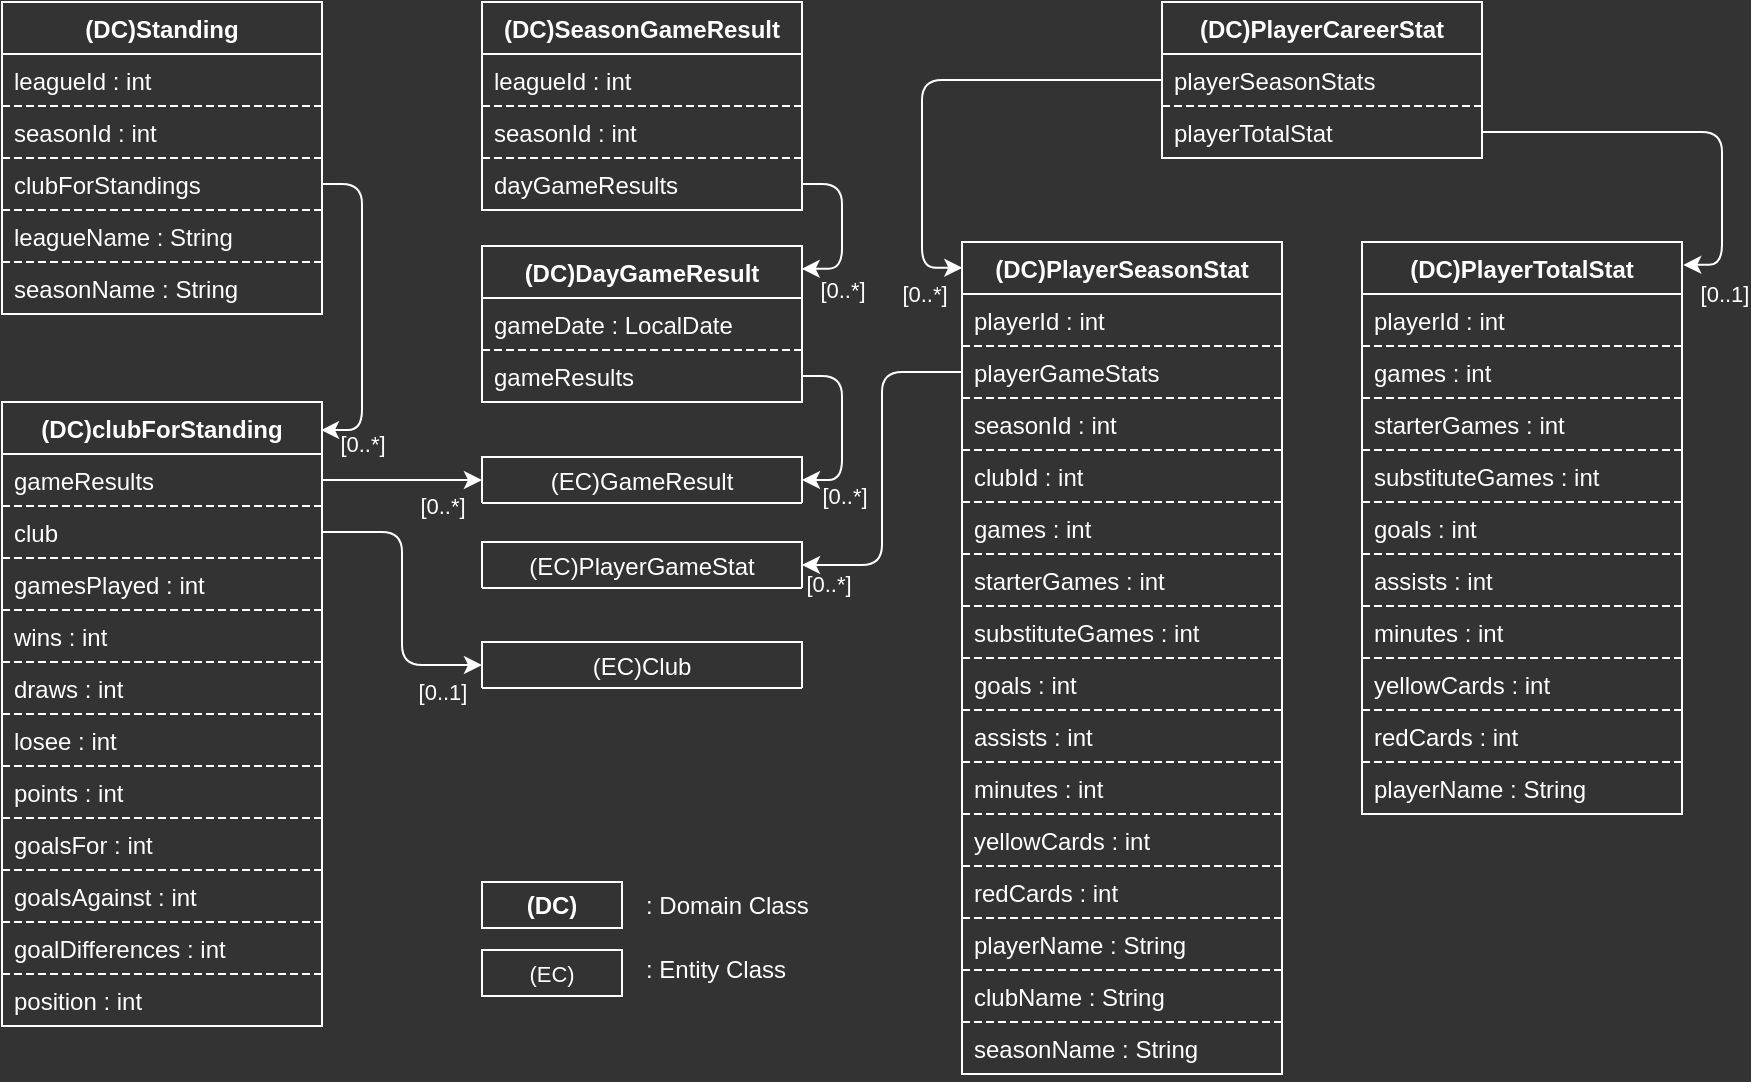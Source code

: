 <mxfile version="24.7.17">
  <diagram id="C5RBs43oDa-KdzZeNtuy" name="Page-1">
    <mxGraphModel dx="880" dy="532" grid="1" gridSize="10" guides="1" tooltips="1" connect="1" arrows="1" fold="1" page="1" pageScale="1" pageWidth="1169" pageHeight="827" background="#333333" math="0" shadow="0">
      <root>
        <mxCell id="WIyWlLk6GJQsqaUBKTNV-0" />
        <mxCell id="WIyWlLk6GJQsqaUBKTNV-1" parent="WIyWlLk6GJQsqaUBKTNV-0" />
        <mxCell id="zkfFHV4jXpPFQw0GAbJ--0" value="(DC)SeasonGameResult" style="swimlane;fontStyle=1;align=center;verticalAlign=top;childLayout=stackLayout;horizontal=1;startSize=26;horizontalStack=0;resizeParent=1;resizeLast=0;collapsible=1;marginBottom=0;rounded=0;shadow=0;strokeWidth=1;fillColor=none;strokeColor=#ffffff;fontColor=#ffffff;" parent="WIyWlLk6GJQsqaUBKTNV-1" vertex="1">
          <mxGeometry x="280" y="40" width="160" height="104" as="geometry">
            <mxRectangle x="230" y="140" width="160" height="26" as="alternateBounds" />
          </mxGeometry>
        </mxCell>
        <mxCell id="zkfFHV4jXpPFQw0GAbJ--2" value="leagueId : int" style="text;align=left;verticalAlign=top;spacingLeft=4;spacingRight=4;overflow=hidden;rotatable=0;points=[[0,0.5],[1,0.5]];portConstraint=eastwest;rounded=0;shadow=0;html=0;fontColor=#ffffff;fontFamily=Helvetica;fontSize=12;strokeColor=#ffffff;dashed=1;" parent="zkfFHV4jXpPFQw0GAbJ--0" vertex="1">
          <mxGeometry y="26" width="160" height="26" as="geometry" />
        </mxCell>
        <mxCell id="zkfFHV4jXpPFQw0GAbJ--3" value="seasonId : int" style="text;align=left;verticalAlign=top;spacingLeft=4;spacingRight=4;overflow=hidden;rotatable=0;points=[[0,0.5],[1,0.5]];portConstraint=eastwest;rounded=0;shadow=0;html=0;fontColor=#ffffff;fontFamily=Helvetica;fontSize=12;strokeColor=#ffffff;dashed=1;" parent="zkfFHV4jXpPFQw0GAbJ--0" vertex="1">
          <mxGeometry y="52" width="160" height="26" as="geometry" />
        </mxCell>
        <mxCell id="zkfFHV4jXpPFQw0GAbJ--1" value="dayGameResults" style="text;align=left;verticalAlign=top;spacingLeft=4;spacingRight=4;overflow=hidden;rotatable=0;points=[[0,0.5],[1,0.5]];portConstraint=eastwest;fontColor=#ffffff;fontFamily=Helvetica;fontSize=12;strokeColor=#ffffff;dashed=1;" parent="zkfFHV4jXpPFQw0GAbJ--0" vertex="1">
          <mxGeometry y="78" width="160" height="26" as="geometry" />
        </mxCell>
        <mxCell id="81xM5wabuhDHvBCPDcSf-0" value="(DC)DayGameResult" style="swimlane;fontStyle=1;align=center;verticalAlign=top;childLayout=stackLayout;horizontal=1;startSize=26;horizontalStack=0;resizeParent=1;resizeLast=0;collapsible=1;marginBottom=0;rounded=0;shadow=0;strokeWidth=1;fillColor=none;strokeColor=#ffffff;fontColor=#ffffff;" parent="WIyWlLk6GJQsqaUBKTNV-1" vertex="1">
          <mxGeometry x="280" y="162" width="160" height="78" as="geometry">
            <mxRectangle x="230" y="140" width="160" height="26" as="alternateBounds" />
          </mxGeometry>
        </mxCell>
        <mxCell id="81xM5wabuhDHvBCPDcSf-1" value="gameDate : LocalDate" style="text;align=left;verticalAlign=top;spacingLeft=4;spacingRight=4;overflow=hidden;rotatable=0;points=[[0,0.5],[1,0.5]];portConstraint=eastwest;fontColor=#ffffff;fontFamily=Helvetica;fontSize=12;strokeColor=#ffffff;dashed=1;" parent="81xM5wabuhDHvBCPDcSf-0" vertex="1">
          <mxGeometry y="26" width="160" height="26" as="geometry" />
        </mxCell>
        <mxCell id="81xM5wabuhDHvBCPDcSf-2" value="gameResults" style="text;align=left;verticalAlign=top;spacingLeft=4;spacingRight=4;overflow=hidden;rotatable=0;points=[[0,0.5],[1,0.5]];portConstraint=eastwest;rounded=0;shadow=0;html=0;fontColor=#ffffff;fontFamily=Helvetica;fontSize=12;strokeColor=#ffffff;dashed=1;" parent="81xM5wabuhDHvBCPDcSf-0" vertex="1">
          <mxGeometry y="52" width="160" height="26" as="geometry" />
        </mxCell>
        <mxCell id="81xM5wabuhDHvBCPDcSf-4" value="(EC)GameResult" style="swimlane;fontStyle=0;align=center;verticalAlign=middle;childLayout=stackLayout;horizontal=1;startSize=26;horizontalStack=0;resizeParent=1;resizeLast=0;collapsible=1;marginBottom=0;rounded=0;shadow=0;strokeWidth=1;fillColor=none;strokeColor=#ffffff;fontColor=#ffffff;fontSize=12;" parent="WIyWlLk6GJQsqaUBKTNV-1" vertex="1">
          <mxGeometry x="280" y="267.5" width="160" height="23" as="geometry">
            <mxRectangle x="230" y="140" width="160" height="26" as="alternateBounds" />
          </mxGeometry>
        </mxCell>
        <mxCell id="81xM5wabuhDHvBCPDcSf-9" value="(EC)Club" style="swimlane;fontStyle=0;align=center;verticalAlign=middle;childLayout=stackLayout;horizontal=1;startSize=26;horizontalStack=0;resizeParent=1;resizeLast=0;collapsible=1;marginBottom=0;rounded=0;shadow=0;strokeWidth=1;fillColor=none;strokeColor=#ffffff;fontColor=#ffffff;fontSize=12;" parent="WIyWlLk6GJQsqaUBKTNV-1" vertex="1">
          <mxGeometry x="280" y="360" width="160" height="23" as="geometry">
            <mxRectangle x="230" y="140" width="160" height="26" as="alternateBounds" />
          </mxGeometry>
        </mxCell>
        <mxCell id="81xM5wabuhDHvBCPDcSf-10" value="(DC)Standing" style="swimlane;fontStyle=1;align=center;verticalAlign=top;childLayout=stackLayout;horizontal=1;startSize=26;horizontalStack=0;resizeParent=1;resizeLast=0;collapsible=1;marginBottom=0;rounded=0;shadow=0;strokeWidth=1;fillColor=none;strokeColor=#ffffff;fontColor=#ffffff;" parent="WIyWlLk6GJQsqaUBKTNV-1" vertex="1">
          <mxGeometry x="40" y="40" width="160" height="156" as="geometry">
            <mxRectangle x="230" y="140" width="160" height="26" as="alternateBounds" />
          </mxGeometry>
        </mxCell>
        <mxCell id="81xM5wabuhDHvBCPDcSf-11" value="leagueId : int" style="text;align=left;verticalAlign=top;spacingLeft=4;spacingRight=4;overflow=hidden;rotatable=0;points=[[0,0.5],[1,0.5]];portConstraint=eastwest;fontColor=#ffffff;strokeColor=#ffffff;dashed=1;strokeWidth=1;" parent="81xM5wabuhDHvBCPDcSf-10" vertex="1">
          <mxGeometry y="26" width="160" height="26" as="geometry" />
        </mxCell>
        <mxCell id="81xM5wabuhDHvBCPDcSf-12" value="seasonId : int" style="text;align=left;verticalAlign=top;spacingLeft=4;spacingRight=4;overflow=hidden;rotatable=0;points=[[0,0.5],[1,0.5]];portConstraint=eastwest;rounded=0;shadow=0;html=0;fontColor=#ffffff;fontFamily=Helvetica;fontSize=12;strokeColor=#ffffff;dashed=1;" parent="81xM5wabuhDHvBCPDcSf-10" vertex="1">
          <mxGeometry y="52" width="160" height="26" as="geometry" />
        </mxCell>
        <mxCell id="81xM5wabuhDHvBCPDcSf-13" value="clubForStandings" style="text;align=left;verticalAlign=top;spacingLeft=4;spacingRight=4;overflow=hidden;rotatable=0;points=[[0,0.5],[1,0.5]];portConstraint=eastwest;rounded=0;shadow=0;html=0;fontColor=#ffffff;fontFamily=Helvetica;fontSize=12;strokeColor=#ffffff;dashed=1;" parent="81xM5wabuhDHvBCPDcSf-10" vertex="1">
          <mxGeometry y="78" width="160" height="26" as="geometry" />
        </mxCell>
        <mxCell id="81xM5wabuhDHvBCPDcSf-14" value="leagueName : String" style="text;align=left;verticalAlign=top;spacingLeft=4;spacingRight=4;overflow=hidden;rotatable=0;points=[[0,0.5],[1,0.5]];portConstraint=eastwest;rounded=0;shadow=0;html=0;fontColor=#ffffff;fontFamily=Helvetica;fontSize=12;strokeColor=#ffffff;dashed=1;" parent="81xM5wabuhDHvBCPDcSf-10" vertex="1">
          <mxGeometry y="104" width="160" height="26" as="geometry" />
        </mxCell>
        <mxCell id="81xM5wabuhDHvBCPDcSf-15" value="seasonName : String" style="text;align=left;verticalAlign=top;spacingLeft=4;spacingRight=4;overflow=hidden;rotatable=0;points=[[0,0.5],[1,0.5]];portConstraint=eastwest;rounded=0;shadow=0;html=0;fontColor=#ffffff;fontFamily=Helvetica;fontSize=12;strokeColor=#ffffff;dashed=1;" parent="81xM5wabuhDHvBCPDcSf-10" vertex="1">
          <mxGeometry y="130" width="160" height="26" as="geometry" />
        </mxCell>
        <mxCell id="81xM5wabuhDHvBCPDcSf-16" value="(DC)clubForStanding" style="swimlane;fontStyle=1;align=center;verticalAlign=top;childLayout=stackLayout;horizontal=1;startSize=26;horizontalStack=0;resizeParent=1;resizeLast=0;collapsible=1;marginBottom=0;rounded=0;shadow=0;strokeWidth=1;fillColor=none;strokeColor=#ffffff;fontColor=#ffffff;" parent="WIyWlLk6GJQsqaUBKTNV-1" vertex="1">
          <mxGeometry x="40" y="240" width="160" height="312" as="geometry">
            <mxRectangle x="230" y="140" width="160" height="26" as="alternateBounds" />
          </mxGeometry>
        </mxCell>
        <mxCell id="81xM5wabuhDHvBCPDcSf-17" value="gameResults" style="text;align=left;verticalAlign=top;spacingLeft=4;spacingRight=4;overflow=hidden;rotatable=0;points=[[0,0.5],[1,0.5]];portConstraint=eastwest;fontColor=#ffffff;fontFamily=Helvetica;fontSize=12;strokeColor=#ffffff;dashed=1;" parent="81xM5wabuhDHvBCPDcSf-16" vertex="1">
          <mxGeometry y="26" width="160" height="26" as="geometry" />
        </mxCell>
        <mxCell id="81xM5wabuhDHvBCPDcSf-18" value="club" style="text;align=left;verticalAlign=top;spacingLeft=4;spacingRight=4;overflow=hidden;rotatable=0;points=[[0,0.5],[1,0.5]];portConstraint=eastwest;rounded=0;shadow=0;html=0;fontColor=#ffffff;fontFamily=Helvetica;fontSize=12;strokeColor=#ffffff;dashed=1;" parent="81xM5wabuhDHvBCPDcSf-16" vertex="1">
          <mxGeometry y="52" width="160" height="26" as="geometry" />
        </mxCell>
        <mxCell id="81xM5wabuhDHvBCPDcSf-33" value="gamesPlayed : int" style="text;align=left;verticalAlign=top;spacingLeft=4;spacingRight=4;overflow=hidden;rotatable=0;points=[[0,0.5],[1,0.5]];portConstraint=eastwest;rounded=0;shadow=0;html=0;fontColor=#ffffff;fontFamily=Helvetica;fontSize=12;strokeColor=#ffffff;dashed=1;" parent="81xM5wabuhDHvBCPDcSf-16" vertex="1">
          <mxGeometry y="78" width="160" height="26" as="geometry" />
        </mxCell>
        <mxCell id="81xM5wabuhDHvBCPDcSf-19" value="wins : int" style="text;align=left;verticalAlign=top;spacingLeft=4;spacingRight=4;overflow=hidden;rotatable=0;points=[[0,0.5],[1,0.5]];portConstraint=eastwest;rounded=0;shadow=0;html=0;fontColor=#ffffff;fontFamily=Helvetica;fontSize=12;strokeColor=#ffffff;dashed=1;" parent="81xM5wabuhDHvBCPDcSf-16" vertex="1">
          <mxGeometry y="104" width="160" height="26" as="geometry" />
        </mxCell>
        <mxCell id="81xM5wabuhDHvBCPDcSf-20" value="draws : int" style="text;align=left;verticalAlign=top;spacingLeft=4;spacingRight=4;overflow=hidden;rotatable=0;points=[[0,0.5],[1,0.5]];portConstraint=eastwest;rounded=0;shadow=0;html=0;fontColor=#ffffff;fontFamily=Helvetica;fontSize=12;strokeColor=#ffffff;dashed=1;" parent="81xM5wabuhDHvBCPDcSf-16" vertex="1">
          <mxGeometry y="130" width="160" height="26" as="geometry" />
        </mxCell>
        <mxCell id="81xM5wabuhDHvBCPDcSf-21" value="losee : int" style="text;align=left;verticalAlign=top;spacingLeft=4;spacingRight=4;overflow=hidden;rotatable=0;points=[[0,0.5],[1,0.5]];portConstraint=eastwest;rounded=0;shadow=0;html=0;fontColor=#ffffff;fontFamily=Helvetica;fontSize=12;strokeColor=#ffffff;dashed=1;" parent="81xM5wabuhDHvBCPDcSf-16" vertex="1">
          <mxGeometry y="156" width="160" height="26" as="geometry" />
        </mxCell>
        <mxCell id="81xM5wabuhDHvBCPDcSf-29" value="points : int" style="text;align=left;verticalAlign=top;spacingLeft=4;spacingRight=4;overflow=hidden;rotatable=0;points=[[0,0.5],[1,0.5]];portConstraint=eastwest;rounded=0;shadow=0;html=0;fontColor=#ffffff;fontFamily=Helvetica;fontSize=12;strokeColor=#ffffff;dashed=1;" parent="81xM5wabuhDHvBCPDcSf-16" vertex="1">
          <mxGeometry y="182" width="160" height="26" as="geometry" />
        </mxCell>
        <mxCell id="81xM5wabuhDHvBCPDcSf-30" value="goalsFor : int" style="text;align=left;verticalAlign=top;spacingLeft=4;spacingRight=4;overflow=hidden;rotatable=0;points=[[0,0.5],[1,0.5]];portConstraint=eastwest;rounded=0;shadow=0;html=0;fontColor=#ffffff;fontFamily=Helvetica;fontSize=12;strokeColor=#ffffff;dashed=1;" parent="81xM5wabuhDHvBCPDcSf-16" vertex="1">
          <mxGeometry y="208" width="160" height="26" as="geometry" />
        </mxCell>
        <mxCell id="81xM5wabuhDHvBCPDcSf-28" value="goalsAgainst : int" style="text;align=left;verticalAlign=top;spacingLeft=4;spacingRight=4;overflow=hidden;rotatable=0;points=[[0,0.5],[1,0.5]];portConstraint=eastwest;rounded=0;shadow=0;html=0;fontColor=#ffffff;fontFamily=Helvetica;fontSize=12;strokeColor=#ffffff;dashed=1;" parent="81xM5wabuhDHvBCPDcSf-16" vertex="1">
          <mxGeometry y="234" width="160" height="26" as="geometry" />
        </mxCell>
        <mxCell id="81xM5wabuhDHvBCPDcSf-32" value="goalDifferences : int" style="text;align=left;verticalAlign=top;spacingLeft=4;spacingRight=4;overflow=hidden;rotatable=0;points=[[0,0.5],[1,0.5]];portConstraint=eastwest;rounded=0;shadow=0;html=0;fontColor=#ffffff;fontFamily=Helvetica;fontSize=12;strokeColor=#ffffff;dashed=1;" parent="81xM5wabuhDHvBCPDcSf-16" vertex="1">
          <mxGeometry y="260" width="160" height="26" as="geometry" />
        </mxCell>
        <mxCell id="81xM5wabuhDHvBCPDcSf-31" value="position : int" style="text;align=left;verticalAlign=top;spacingLeft=4;spacingRight=4;overflow=hidden;rotatable=0;points=[[0,0.5],[1,0.5]];portConstraint=eastwest;rounded=0;shadow=0;html=0;fontColor=#ffffff;fontFamily=Helvetica;fontSize=12;strokeColor=#ffffff;dashed=1;" parent="81xM5wabuhDHvBCPDcSf-16" vertex="1">
          <mxGeometry y="286" width="160" height="26" as="geometry" />
        </mxCell>
        <mxCell id="81xM5wabuhDHvBCPDcSf-38" value="(DC)PlayerSeasonStat" style="swimlane;fontStyle=1;align=center;verticalAlign=top;childLayout=stackLayout;horizontal=1;startSize=26;horizontalStack=0;resizeParent=1;resizeLast=0;collapsible=1;marginBottom=0;rounded=0;shadow=0;strokeWidth=1;fillColor=none;strokeColor=#ffffff;fontColor=#ffffff;" parent="WIyWlLk6GJQsqaUBKTNV-1" vertex="1">
          <mxGeometry x="520" y="160" width="160" height="416" as="geometry">
            <mxRectangle x="230" y="140" width="160" height="26" as="alternateBounds" />
          </mxGeometry>
        </mxCell>
        <mxCell id="81xM5wabuhDHvBCPDcSf-39" value="playerId : int" style="text;align=left;verticalAlign=top;spacingLeft=4;spacingRight=4;overflow=hidden;rotatable=0;points=[[0,0.5],[1,0.5]];portConstraint=eastwest;fontColor=#ffffff;fontFamily=Helvetica;fontSize=12;strokeColor=#ffffff;dashed=1;" parent="81xM5wabuhDHvBCPDcSf-38" vertex="1">
          <mxGeometry y="26" width="160" height="26" as="geometry" />
        </mxCell>
        <mxCell id="81xM5wabuhDHvBCPDcSf-40" value="playerGameStats" style="text;align=left;verticalAlign=top;spacingLeft=4;spacingRight=4;overflow=hidden;rotatable=0;points=[[0,0.5],[1,0.5]];portConstraint=eastwest;rounded=0;shadow=0;html=0;fontColor=#ffffff;fontFamily=Helvetica;fontSize=12;strokeColor=#ffffff;dashed=1;" parent="81xM5wabuhDHvBCPDcSf-38" vertex="1">
          <mxGeometry y="52" width="160" height="26" as="geometry" />
        </mxCell>
        <mxCell id="81xM5wabuhDHvBCPDcSf-41" value="seasonId : int" style="text;align=left;verticalAlign=top;spacingLeft=4;spacingRight=4;overflow=hidden;rotatable=0;points=[[0,0.5],[1,0.5]];portConstraint=eastwest;rounded=0;shadow=0;html=0;fontColor=#ffffff;fontFamily=Helvetica;fontSize=12;strokeColor=#ffffff;dashed=1;" parent="81xM5wabuhDHvBCPDcSf-38" vertex="1">
          <mxGeometry y="78" width="160" height="26" as="geometry" />
        </mxCell>
        <mxCell id="81xM5wabuhDHvBCPDcSf-42" value="clubId : int" style="text;align=left;verticalAlign=top;spacingLeft=4;spacingRight=4;overflow=hidden;rotatable=0;points=[[0,0.5],[1,0.5]];portConstraint=eastwest;rounded=0;shadow=0;html=0;fontColor=#ffffff;fontFamily=Helvetica;fontSize=12;strokeColor=#ffffff;dashed=1;" parent="81xM5wabuhDHvBCPDcSf-38" vertex="1">
          <mxGeometry y="104" width="160" height="26" as="geometry" />
        </mxCell>
        <mxCell id="81xM5wabuhDHvBCPDcSf-43" value="games : int" style="text;align=left;verticalAlign=top;spacingLeft=4;spacingRight=4;overflow=hidden;rotatable=0;points=[[0,0.5],[1,0.5]];portConstraint=eastwest;rounded=0;shadow=0;html=0;fontColor=#ffffff;fontFamily=Helvetica;fontSize=12;strokeColor=#ffffff;dashed=1;" parent="81xM5wabuhDHvBCPDcSf-38" vertex="1">
          <mxGeometry y="130" width="160" height="26" as="geometry" />
        </mxCell>
        <mxCell id="81xM5wabuhDHvBCPDcSf-44" value="starterGames : int" style="text;align=left;verticalAlign=top;spacingLeft=4;spacingRight=4;overflow=hidden;rotatable=0;points=[[0,0.5],[1,0.5]];portConstraint=eastwest;rounded=0;shadow=0;html=0;fontColor=#ffffff;fontFamily=Helvetica;fontSize=12;strokeColor=#ffffff;dashed=1;" parent="81xM5wabuhDHvBCPDcSf-38" vertex="1">
          <mxGeometry y="156" width="160" height="26" as="geometry" />
        </mxCell>
        <mxCell id="81xM5wabuhDHvBCPDcSf-45" value="substituteGames : int" style="text;align=left;verticalAlign=top;spacingLeft=4;spacingRight=4;overflow=hidden;rotatable=0;points=[[0,0.5],[1,0.5]];portConstraint=eastwest;rounded=0;shadow=0;html=0;fontColor=#ffffff;fontFamily=Helvetica;fontSize=12;strokeColor=#ffffff;dashed=1;" parent="81xM5wabuhDHvBCPDcSf-38" vertex="1">
          <mxGeometry y="182" width="160" height="26" as="geometry" />
        </mxCell>
        <mxCell id="81xM5wabuhDHvBCPDcSf-46" value="goals : int" style="text;align=left;verticalAlign=top;spacingLeft=4;spacingRight=4;overflow=hidden;rotatable=0;points=[[0,0.5],[1,0.5]];portConstraint=eastwest;rounded=0;shadow=0;html=0;fontColor=#ffffff;fontFamily=Helvetica;fontSize=12;strokeColor=#ffffff;dashed=1;" parent="81xM5wabuhDHvBCPDcSf-38" vertex="1">
          <mxGeometry y="208" width="160" height="26" as="geometry" />
        </mxCell>
        <mxCell id="81xM5wabuhDHvBCPDcSf-47" value="assists : int" style="text;align=left;verticalAlign=top;spacingLeft=4;spacingRight=4;overflow=hidden;rotatable=0;points=[[0,0.5],[1,0.5]];portConstraint=eastwest;rounded=0;shadow=0;html=0;fontColor=#ffffff;fontFamily=Helvetica;fontSize=12;strokeColor=#ffffff;dashed=1;" parent="81xM5wabuhDHvBCPDcSf-38" vertex="1">
          <mxGeometry y="234" width="160" height="26" as="geometry" />
        </mxCell>
        <mxCell id="81xM5wabuhDHvBCPDcSf-48" value="minutes : int" style="text;align=left;verticalAlign=top;spacingLeft=4;spacingRight=4;overflow=hidden;rotatable=0;points=[[0,0.5],[1,0.5]];portConstraint=eastwest;rounded=0;shadow=0;html=0;fontColor=#ffffff;fontFamily=Helvetica;fontSize=12;strokeColor=#ffffff;dashed=1;" parent="81xM5wabuhDHvBCPDcSf-38" vertex="1">
          <mxGeometry y="260" width="160" height="26" as="geometry" />
        </mxCell>
        <mxCell id="81xM5wabuhDHvBCPDcSf-49" value="yellowCards : int" style="text;align=left;verticalAlign=top;spacingLeft=4;spacingRight=4;overflow=hidden;rotatable=0;points=[[0,0.5],[1,0.5]];portConstraint=eastwest;rounded=0;shadow=0;html=0;fontColor=#ffffff;fontFamily=Helvetica;fontSize=12;strokeColor=#ffffff;dashed=1;" parent="81xM5wabuhDHvBCPDcSf-38" vertex="1">
          <mxGeometry y="286" width="160" height="26" as="geometry" />
        </mxCell>
        <mxCell id="81xM5wabuhDHvBCPDcSf-53" value="redCards : int" style="text;align=left;verticalAlign=top;spacingLeft=4;spacingRight=4;overflow=hidden;rotatable=0;points=[[0,0.5],[1,0.5]];portConstraint=eastwest;rounded=0;shadow=0;html=0;fontColor=#ffffff;fontFamily=Helvetica;fontSize=12;strokeColor=#ffffff;dashed=1;" parent="81xM5wabuhDHvBCPDcSf-38" vertex="1">
          <mxGeometry y="312" width="160" height="26" as="geometry" />
        </mxCell>
        <mxCell id="81xM5wabuhDHvBCPDcSf-52" value="playerName : String" style="text;align=left;verticalAlign=top;spacingLeft=4;spacingRight=4;overflow=hidden;rotatable=0;points=[[0,0.5],[1,0.5]];portConstraint=eastwest;rounded=0;shadow=0;html=0;fontColor=#ffffff;fontFamily=Helvetica;fontSize=12;strokeColor=#ffffff;dashed=1;" parent="81xM5wabuhDHvBCPDcSf-38" vertex="1">
          <mxGeometry y="338" width="160" height="26" as="geometry" />
        </mxCell>
        <mxCell id="81xM5wabuhDHvBCPDcSf-50" value="clubName : String" style="text;align=left;verticalAlign=top;spacingLeft=4;spacingRight=4;overflow=hidden;rotatable=0;points=[[0,0.5],[1,0.5]];portConstraint=eastwest;rounded=0;shadow=0;html=0;fontColor=#ffffff;fontFamily=Helvetica;fontSize=12;strokeColor=#ffffff;dashed=1;" parent="81xM5wabuhDHvBCPDcSf-38" vertex="1">
          <mxGeometry y="364" width="160" height="26" as="geometry" />
        </mxCell>
        <mxCell id="81xM5wabuhDHvBCPDcSf-51" value="seasonName : String" style="text;align=left;verticalAlign=top;spacingLeft=4;spacingRight=4;overflow=hidden;rotatable=0;points=[[0,0.5],[1,0.5]];portConstraint=eastwest;rounded=0;shadow=0;html=0;fontColor=#ffffff;fontFamily=Helvetica;fontSize=12;strokeColor=#ffffff;dashed=1;" parent="81xM5wabuhDHvBCPDcSf-38" vertex="1">
          <mxGeometry y="390" width="160" height="26" as="geometry" />
        </mxCell>
        <mxCell id="81xM5wabuhDHvBCPDcSf-54" value="(EC)PlayerGameStat" style="swimlane;fontStyle=0;align=center;verticalAlign=middle;childLayout=stackLayout;horizontal=1;startSize=26;horizontalStack=0;resizeParent=1;resizeLast=0;collapsible=1;marginBottom=0;rounded=0;shadow=0;strokeWidth=1;fillColor=none;strokeColor=#ffffff;fontColor=#ffffff;fontSize=12;" parent="WIyWlLk6GJQsqaUBKTNV-1" vertex="1">
          <mxGeometry x="280" y="310" width="160" height="23" as="geometry">
            <mxRectangle x="230" y="140" width="160" height="26" as="alternateBounds" />
          </mxGeometry>
        </mxCell>
        <mxCell id="Y1F86ggUAQXtHO70jQLn-0" style="edgeStyle=orthogonalEdgeStyle;rounded=1;orthogonalLoop=1;jettySize=auto;html=1;exitX=1;exitY=0.5;exitDx=0;exitDy=0;entryX=0;entryY=0.5;entryDx=0;entryDy=0;fontColor=#ffffff;strokeColor=#ffffff;curved=0;" parent="WIyWlLk6GJQsqaUBKTNV-1" source="81xM5wabuhDHvBCPDcSf-17" target="81xM5wabuhDHvBCPDcSf-4" edge="1">
          <mxGeometry relative="1" as="geometry" />
        </mxCell>
        <mxCell id="Y1F86ggUAQXtHO70jQLn-10" value="[0..*]" style="edgeLabel;html=1;align=center;verticalAlign=middle;resizable=0;points=[];fontColor=#ffffff;labelBackgroundColor=none;" parent="Y1F86ggUAQXtHO70jQLn-0" vertex="1" connectable="0">
          <mxGeometry x="0.625" relative="1" as="geometry">
            <mxPoint x="-5" y="13" as="offset" />
          </mxGeometry>
        </mxCell>
        <mxCell id="Y1F86ggUAQXtHO70jQLn-1" style="edgeStyle=orthogonalEdgeStyle;rounded=1;orthogonalLoop=1;jettySize=auto;html=1;exitX=1;exitY=0.5;exitDx=0;exitDy=0;entryX=0;entryY=0.5;entryDx=0;entryDy=0;fontColor=#ffffff;strokeColor=#ffffff;curved=0;" parent="WIyWlLk6GJQsqaUBKTNV-1" source="81xM5wabuhDHvBCPDcSf-18" target="81xM5wabuhDHvBCPDcSf-9" edge="1">
          <mxGeometry relative="1" as="geometry" />
        </mxCell>
        <mxCell id="Y1F86ggUAQXtHO70jQLn-9" value="[0..1]" style="edgeLabel;html=1;align=center;verticalAlign=middle;resizable=0;points=[];fontColor=#ffffff;labelBackgroundColor=none;" parent="Y1F86ggUAQXtHO70jQLn-1" vertex="1" connectable="0">
          <mxGeometry x="0.644" y="-1" relative="1" as="geometry">
            <mxPoint x="6" y="12" as="offset" />
          </mxGeometry>
        </mxCell>
        <mxCell id="Y1F86ggUAQXtHO70jQLn-2" style="edgeStyle=orthogonalEdgeStyle;rounded=1;orthogonalLoop=1;jettySize=auto;html=1;exitX=0;exitY=0.5;exitDx=0;exitDy=0;entryX=1;entryY=0.5;entryDx=0;entryDy=0;fontColor=#ffffff;strokeColor=#FFFFFF;curved=0;" parent="WIyWlLk6GJQsqaUBKTNV-1" source="81xM5wabuhDHvBCPDcSf-40" target="81xM5wabuhDHvBCPDcSf-54" edge="1">
          <mxGeometry relative="1" as="geometry" />
        </mxCell>
        <mxCell id="Y1F86ggUAQXtHO70jQLn-11" value="[0..*]" style="edgeLabel;html=1;align=center;verticalAlign=middle;resizable=0;points=[];fontColor=#ffffff;labelBackgroundColor=none;labelBorderColor=none;" parent="Y1F86ggUAQXtHO70jQLn-2" vertex="1" connectable="0">
          <mxGeometry x="0.918" y="1" relative="1" as="geometry">
            <mxPoint x="6" y="8" as="offset" />
          </mxGeometry>
        </mxCell>
        <mxCell id="Y1F86ggUAQXtHO70jQLn-3" style="edgeStyle=orthogonalEdgeStyle;rounded=1;orthogonalLoop=1;jettySize=auto;html=1;exitX=1;exitY=0.5;exitDx=0;exitDy=0;entryX=1;entryY=0.5;entryDx=0;entryDy=0;fontColor=#ffffff;strokeColor=#FFFFFF;curved=0;" parent="WIyWlLk6GJQsqaUBKTNV-1" source="81xM5wabuhDHvBCPDcSf-2" target="81xM5wabuhDHvBCPDcSf-4" edge="1">
          <mxGeometry relative="1" as="geometry" />
        </mxCell>
        <mxCell id="Y1F86ggUAQXtHO70jQLn-12" value="[0..*]" style="edgeLabel;html=1;align=center;verticalAlign=middle;resizable=0;points=[];fontColor=#ffffff;labelBackgroundColor=none;" parent="Y1F86ggUAQXtHO70jQLn-3" vertex="1" connectable="0">
          <mxGeometry x="0.666" y="1" relative="1" as="geometry">
            <mxPoint x="5" y="7" as="offset" />
          </mxGeometry>
        </mxCell>
        <mxCell id="Y1F86ggUAQXtHO70jQLn-5" style="edgeStyle=orthogonalEdgeStyle;rounded=1;orthogonalLoop=1;jettySize=auto;html=1;exitX=1;exitY=0.5;exitDx=0;exitDy=0;entryX=0.999;entryY=0.146;entryDx=0;entryDy=0;entryPerimeter=0;fontColor=#ffffff;strokeColor=#FFFFFF;curved=0;" parent="WIyWlLk6GJQsqaUBKTNV-1" source="zkfFHV4jXpPFQw0GAbJ--1" target="81xM5wabuhDHvBCPDcSf-0" edge="1">
          <mxGeometry relative="1" as="geometry" />
        </mxCell>
        <mxCell id="Y1F86ggUAQXtHO70jQLn-13" value="[0..*]" style="edgeLabel;html=1;align=center;verticalAlign=middle;resizable=0;points=[];fontColor=#ffffff;labelBackgroundColor=none;" parent="Y1F86ggUAQXtHO70jQLn-5" vertex="1" connectable="0">
          <mxGeometry x="0.622" y="1" relative="1" as="geometry">
            <mxPoint x="4" y="9" as="offset" />
          </mxGeometry>
        </mxCell>
        <mxCell id="Y1F86ggUAQXtHO70jQLn-7" style="edgeStyle=orthogonalEdgeStyle;rounded=1;orthogonalLoop=1;jettySize=auto;html=1;exitX=1;exitY=0.5;exitDx=0;exitDy=0;entryX=0.997;entryY=0.045;entryDx=0;entryDy=0;entryPerimeter=0;fontColor=#ffffff;strokeColor=#ffffff;curved=0;" parent="WIyWlLk6GJQsqaUBKTNV-1" source="81xM5wabuhDHvBCPDcSf-13" target="81xM5wabuhDHvBCPDcSf-16" edge="1">
          <mxGeometry relative="1" as="geometry" />
        </mxCell>
        <mxCell id="Y1F86ggUAQXtHO70jQLn-8" value="[0..*]" style="edgeLabel;html=1;align=center;verticalAlign=middle;resizable=0;points=[];fontColor=#ffffff;labelBackgroundColor=none;" parent="Y1F86ggUAQXtHO70jQLn-7" vertex="1" connectable="0">
          <mxGeometry x="-0.183" y="-3" relative="1" as="geometry">
            <mxPoint x="3" y="83" as="offset" />
          </mxGeometry>
        </mxCell>
        <mxCell id="3ealdFFRiOhIiaUGkkmM-0" value="" style="group" parent="WIyWlLk6GJQsqaUBKTNV-1" vertex="1" connectable="0">
          <mxGeometry x="280" y="480" width="180" height="58" as="geometry" />
        </mxCell>
        <mxCell id="81xM5wabuhDHvBCPDcSf-68" value="&lt;span&gt;(DC)&lt;/span&gt;" style="rounded=0;whiteSpace=wrap;html=1;fillColor=none;strokeColor=#ffffff;fontColor=#ffffff;fontStyle=1" parent="3ealdFFRiOhIiaUGkkmM-0" vertex="1">
          <mxGeometry width="70" height="23" as="geometry" />
        </mxCell>
        <mxCell id="81xM5wabuhDHvBCPDcSf-71" value=": Domain Class" style="rounded=0;whiteSpace=wrap;html=1;align=left;strokeColor=#202020;fillColor=#202020;strokeWidth=0;fontColor=#ffffff;opacity=0;" parent="3ealdFFRiOhIiaUGkkmM-0" vertex="1">
          <mxGeometry x="80" y="-0.5" width="100" height="24" as="geometry" />
        </mxCell>
        <mxCell id="81xM5wabuhDHvBCPDcSf-70" value="(EC)" style="rounded=0;whiteSpace=wrap;html=1;fillColor=none;strokeColor=#ffffff;fontColor=#ffffff;fontSize=11;" parent="3ealdFFRiOhIiaUGkkmM-0" vertex="1">
          <mxGeometry y="34" width="70" height="23" as="geometry" />
        </mxCell>
        <mxCell id="81xM5wabuhDHvBCPDcSf-72" value=": Entity Class" style="rounded=0;whiteSpace=wrap;html=1;align=left;strokeColor=#202020;fillColor=#202020;fontColor=#ffffff;opacity=0;fontSize=12;" parent="3ealdFFRiOhIiaUGkkmM-0" vertex="1">
          <mxGeometry x="80" y="32" width="100" height="24" as="geometry" />
        </mxCell>
        <mxCell id="B4OUQk_qOOrL0zs3mZ5u-0" value="(DC)PlayerTotalStat" style="swimlane;fontStyle=1;align=center;verticalAlign=top;childLayout=stackLayout;horizontal=1;startSize=26;horizontalStack=0;resizeParent=1;resizeLast=0;collapsible=1;marginBottom=0;rounded=0;shadow=0;strokeWidth=1;fillColor=none;strokeColor=#ffffff;fontColor=#ffffff;" parent="WIyWlLk6GJQsqaUBKTNV-1" vertex="1">
          <mxGeometry x="720" y="160" width="160" height="286" as="geometry">
            <mxRectangle x="230" y="140" width="160" height="26" as="alternateBounds" />
          </mxGeometry>
        </mxCell>
        <mxCell id="B4OUQk_qOOrL0zs3mZ5u-1" value="playerId : int" style="text;align=left;verticalAlign=top;spacingLeft=4;spacingRight=4;overflow=hidden;rotatable=0;points=[[0,0.5],[1,0.5]];portConstraint=eastwest;fontColor=#ffffff;fontFamily=Helvetica;fontSize=12;strokeColor=#ffffff;dashed=1;" parent="B4OUQk_qOOrL0zs3mZ5u-0" vertex="1">
          <mxGeometry y="26" width="160" height="26" as="geometry" />
        </mxCell>
        <mxCell id="B4OUQk_qOOrL0zs3mZ5u-5" value="games : int" style="text;align=left;verticalAlign=top;spacingLeft=4;spacingRight=4;overflow=hidden;rotatable=0;points=[[0,0.5],[1,0.5]];portConstraint=eastwest;rounded=0;shadow=0;html=0;fontColor=#ffffff;fontFamily=Helvetica;fontSize=12;strokeColor=#ffffff;dashed=1;" parent="B4OUQk_qOOrL0zs3mZ5u-0" vertex="1">
          <mxGeometry y="52" width="160" height="26" as="geometry" />
        </mxCell>
        <mxCell id="B4OUQk_qOOrL0zs3mZ5u-6" value="starterGames : int" style="text;align=left;verticalAlign=top;spacingLeft=4;spacingRight=4;overflow=hidden;rotatable=0;points=[[0,0.5],[1,0.5]];portConstraint=eastwest;rounded=0;shadow=0;html=0;fontColor=#ffffff;fontFamily=Helvetica;fontSize=12;strokeColor=#ffffff;dashed=1;" parent="B4OUQk_qOOrL0zs3mZ5u-0" vertex="1">
          <mxGeometry y="78" width="160" height="26" as="geometry" />
        </mxCell>
        <mxCell id="B4OUQk_qOOrL0zs3mZ5u-7" value="substituteGames : int" style="text;align=left;verticalAlign=top;spacingLeft=4;spacingRight=4;overflow=hidden;rotatable=0;points=[[0,0.5],[1,0.5]];portConstraint=eastwest;rounded=0;shadow=0;html=0;fontColor=#ffffff;fontFamily=Helvetica;fontSize=12;strokeColor=#ffffff;dashed=1;" parent="B4OUQk_qOOrL0zs3mZ5u-0" vertex="1">
          <mxGeometry y="104" width="160" height="26" as="geometry" />
        </mxCell>
        <mxCell id="B4OUQk_qOOrL0zs3mZ5u-8" value="goals : int" style="text;align=left;verticalAlign=top;spacingLeft=4;spacingRight=4;overflow=hidden;rotatable=0;points=[[0,0.5],[1,0.5]];portConstraint=eastwest;rounded=0;shadow=0;html=0;fontColor=#ffffff;fontFamily=Helvetica;fontSize=12;strokeColor=#ffffff;dashed=1;" parent="B4OUQk_qOOrL0zs3mZ5u-0" vertex="1">
          <mxGeometry y="130" width="160" height="26" as="geometry" />
        </mxCell>
        <mxCell id="B4OUQk_qOOrL0zs3mZ5u-9" value="assists : int" style="text;align=left;verticalAlign=top;spacingLeft=4;spacingRight=4;overflow=hidden;rotatable=0;points=[[0,0.5],[1,0.5]];portConstraint=eastwest;rounded=0;shadow=0;html=0;fontColor=#ffffff;fontFamily=Helvetica;fontSize=12;strokeColor=#ffffff;dashed=1;" parent="B4OUQk_qOOrL0zs3mZ5u-0" vertex="1">
          <mxGeometry y="156" width="160" height="26" as="geometry" />
        </mxCell>
        <mxCell id="B4OUQk_qOOrL0zs3mZ5u-10" value="minutes : int" style="text;align=left;verticalAlign=top;spacingLeft=4;spacingRight=4;overflow=hidden;rotatable=0;points=[[0,0.5],[1,0.5]];portConstraint=eastwest;rounded=0;shadow=0;html=0;fontColor=#ffffff;fontFamily=Helvetica;fontSize=12;strokeColor=#ffffff;dashed=1;" parent="B4OUQk_qOOrL0zs3mZ5u-0" vertex="1">
          <mxGeometry y="182" width="160" height="26" as="geometry" />
        </mxCell>
        <mxCell id="B4OUQk_qOOrL0zs3mZ5u-11" value="yellowCards : int" style="text;align=left;verticalAlign=top;spacingLeft=4;spacingRight=4;overflow=hidden;rotatable=0;points=[[0,0.5],[1,0.5]];portConstraint=eastwest;rounded=0;shadow=0;html=0;fontColor=#ffffff;fontFamily=Helvetica;fontSize=12;strokeColor=#ffffff;dashed=1;" parent="B4OUQk_qOOrL0zs3mZ5u-0" vertex="1">
          <mxGeometry y="208" width="160" height="26" as="geometry" />
        </mxCell>
        <mxCell id="B4OUQk_qOOrL0zs3mZ5u-12" value="redCards : int" style="text;align=left;verticalAlign=top;spacingLeft=4;spacingRight=4;overflow=hidden;rotatable=0;points=[[0,0.5],[1,0.5]];portConstraint=eastwest;rounded=0;shadow=0;html=0;fontColor=#ffffff;fontFamily=Helvetica;fontSize=12;strokeColor=#ffffff;dashed=1;" parent="B4OUQk_qOOrL0zs3mZ5u-0" vertex="1">
          <mxGeometry y="234" width="160" height="26" as="geometry" />
        </mxCell>
        <mxCell id="B4OUQk_qOOrL0zs3mZ5u-13" value="playerName : String" style="text;align=left;verticalAlign=top;spacingLeft=4;spacingRight=4;overflow=hidden;rotatable=0;points=[[0,0.5],[1,0.5]];portConstraint=eastwest;rounded=0;shadow=0;html=0;fontColor=#ffffff;fontFamily=Helvetica;fontSize=12;strokeColor=#ffffff;dashed=1;" parent="B4OUQk_qOOrL0zs3mZ5u-0" vertex="1">
          <mxGeometry y="260" width="160" height="26" as="geometry" />
        </mxCell>
        <mxCell id="B4OUQk_qOOrL0zs3mZ5u-16" value="(DC)PlayerCareerStat" style="swimlane;fontStyle=1;align=center;verticalAlign=top;childLayout=stackLayout;horizontal=1;startSize=26;horizontalStack=0;resizeParent=1;resizeLast=0;collapsible=1;marginBottom=0;rounded=0;shadow=0;strokeWidth=1;fillColor=none;strokeColor=#ffffff;fontColor=#ffffff;" parent="WIyWlLk6GJQsqaUBKTNV-1" vertex="1">
          <mxGeometry x="620" y="40" width="160" height="78" as="geometry">
            <mxRectangle x="230" y="140" width="160" height="26" as="alternateBounds" />
          </mxGeometry>
        </mxCell>
        <mxCell id="B4OUQk_qOOrL0zs3mZ5u-17" value="playerSeasonStats" style="text;align=left;verticalAlign=top;spacingLeft=4;spacingRight=4;overflow=hidden;rotatable=0;points=[[0,0.5],[1,0.5]];portConstraint=eastwest;fontColor=#ffffff;fontFamily=Helvetica;fontSize=12;strokeColor=#ffffff;dashed=1;" parent="B4OUQk_qOOrL0zs3mZ5u-16" vertex="1">
          <mxGeometry y="26" width="160" height="26" as="geometry" />
        </mxCell>
        <mxCell id="B4OUQk_qOOrL0zs3mZ5u-18" value="playerTotalStat" style="text;align=left;verticalAlign=top;spacingLeft=4;spacingRight=4;overflow=hidden;rotatable=0;points=[[0,0.5],[1,0.5]];portConstraint=eastwest;rounded=0;shadow=0;html=0;fontColor=#ffffff;fontFamily=Helvetica;fontSize=12;strokeColor=#ffffff;dashed=1;" parent="B4OUQk_qOOrL0zs3mZ5u-16" vertex="1">
          <mxGeometry y="52" width="160" height="26" as="geometry" />
        </mxCell>
        <mxCell id="B4OUQk_qOOrL0zs3mZ5u-28" style="edgeStyle=orthogonalEdgeStyle;rounded=1;orthogonalLoop=1;jettySize=auto;html=1;exitX=0;exitY=0.5;exitDx=0;exitDy=0;entryX=0.001;entryY=0.031;entryDx=0;entryDy=0;entryPerimeter=0;strokeColor=#ffffff;curved=0;" parent="WIyWlLk6GJQsqaUBKTNV-1" source="B4OUQk_qOOrL0zs3mZ5u-17" target="81xM5wabuhDHvBCPDcSf-38" edge="1">
          <mxGeometry relative="1" as="geometry" />
        </mxCell>
        <mxCell id="B4OUQk_qOOrL0zs3mZ5u-33" value="[0..*]" style="edgeLabel;html=1;align=center;verticalAlign=middle;resizable=0;points=[];fontFamily=Helvetica;fontSize=11;fontColor=#FFFFFF;labelBackgroundColor=none;" parent="B4OUQk_qOOrL0zs3mZ5u-28" vertex="1" connectable="0">
          <mxGeometry x="-0.355" y="-2" relative="1" as="geometry">
            <mxPoint x="-44" y="109" as="offset" />
          </mxGeometry>
        </mxCell>
        <mxCell id="B4OUQk_qOOrL0zs3mZ5u-30" style="edgeStyle=orthogonalEdgeStyle;shape=connector;curved=0;rounded=1;orthogonalLoop=1;jettySize=auto;html=1;exitX=1;exitY=0.5;exitDx=0;exitDy=0;entryX=1.004;entryY=0.04;entryDx=0;entryDy=0;entryPerimeter=0;strokeColor=#ffffff;align=center;verticalAlign=middle;fontFamily=Helvetica;fontSize=11;fontColor=default;labelBackgroundColor=default;endArrow=classic;" parent="WIyWlLk6GJQsqaUBKTNV-1" source="B4OUQk_qOOrL0zs3mZ5u-18" target="B4OUQk_qOOrL0zs3mZ5u-0" edge="1">
          <mxGeometry relative="1" as="geometry" />
        </mxCell>
        <mxCell id="B4OUQk_qOOrL0zs3mZ5u-32" value="[0..1]" style="edgeLabel;html=1;align=center;verticalAlign=middle;resizable=0;points=[];fontFamily=Helvetica;fontSize=11;fontColor=#ffffff;labelBackgroundColor=none;" parent="B4OUQk_qOOrL0zs3mZ5u-30" vertex="1" connectable="0">
          <mxGeometry x="0.689" y="1" relative="1" as="geometry">
            <mxPoint y="27" as="offset" />
          </mxGeometry>
        </mxCell>
      </root>
    </mxGraphModel>
  </diagram>
</mxfile>

